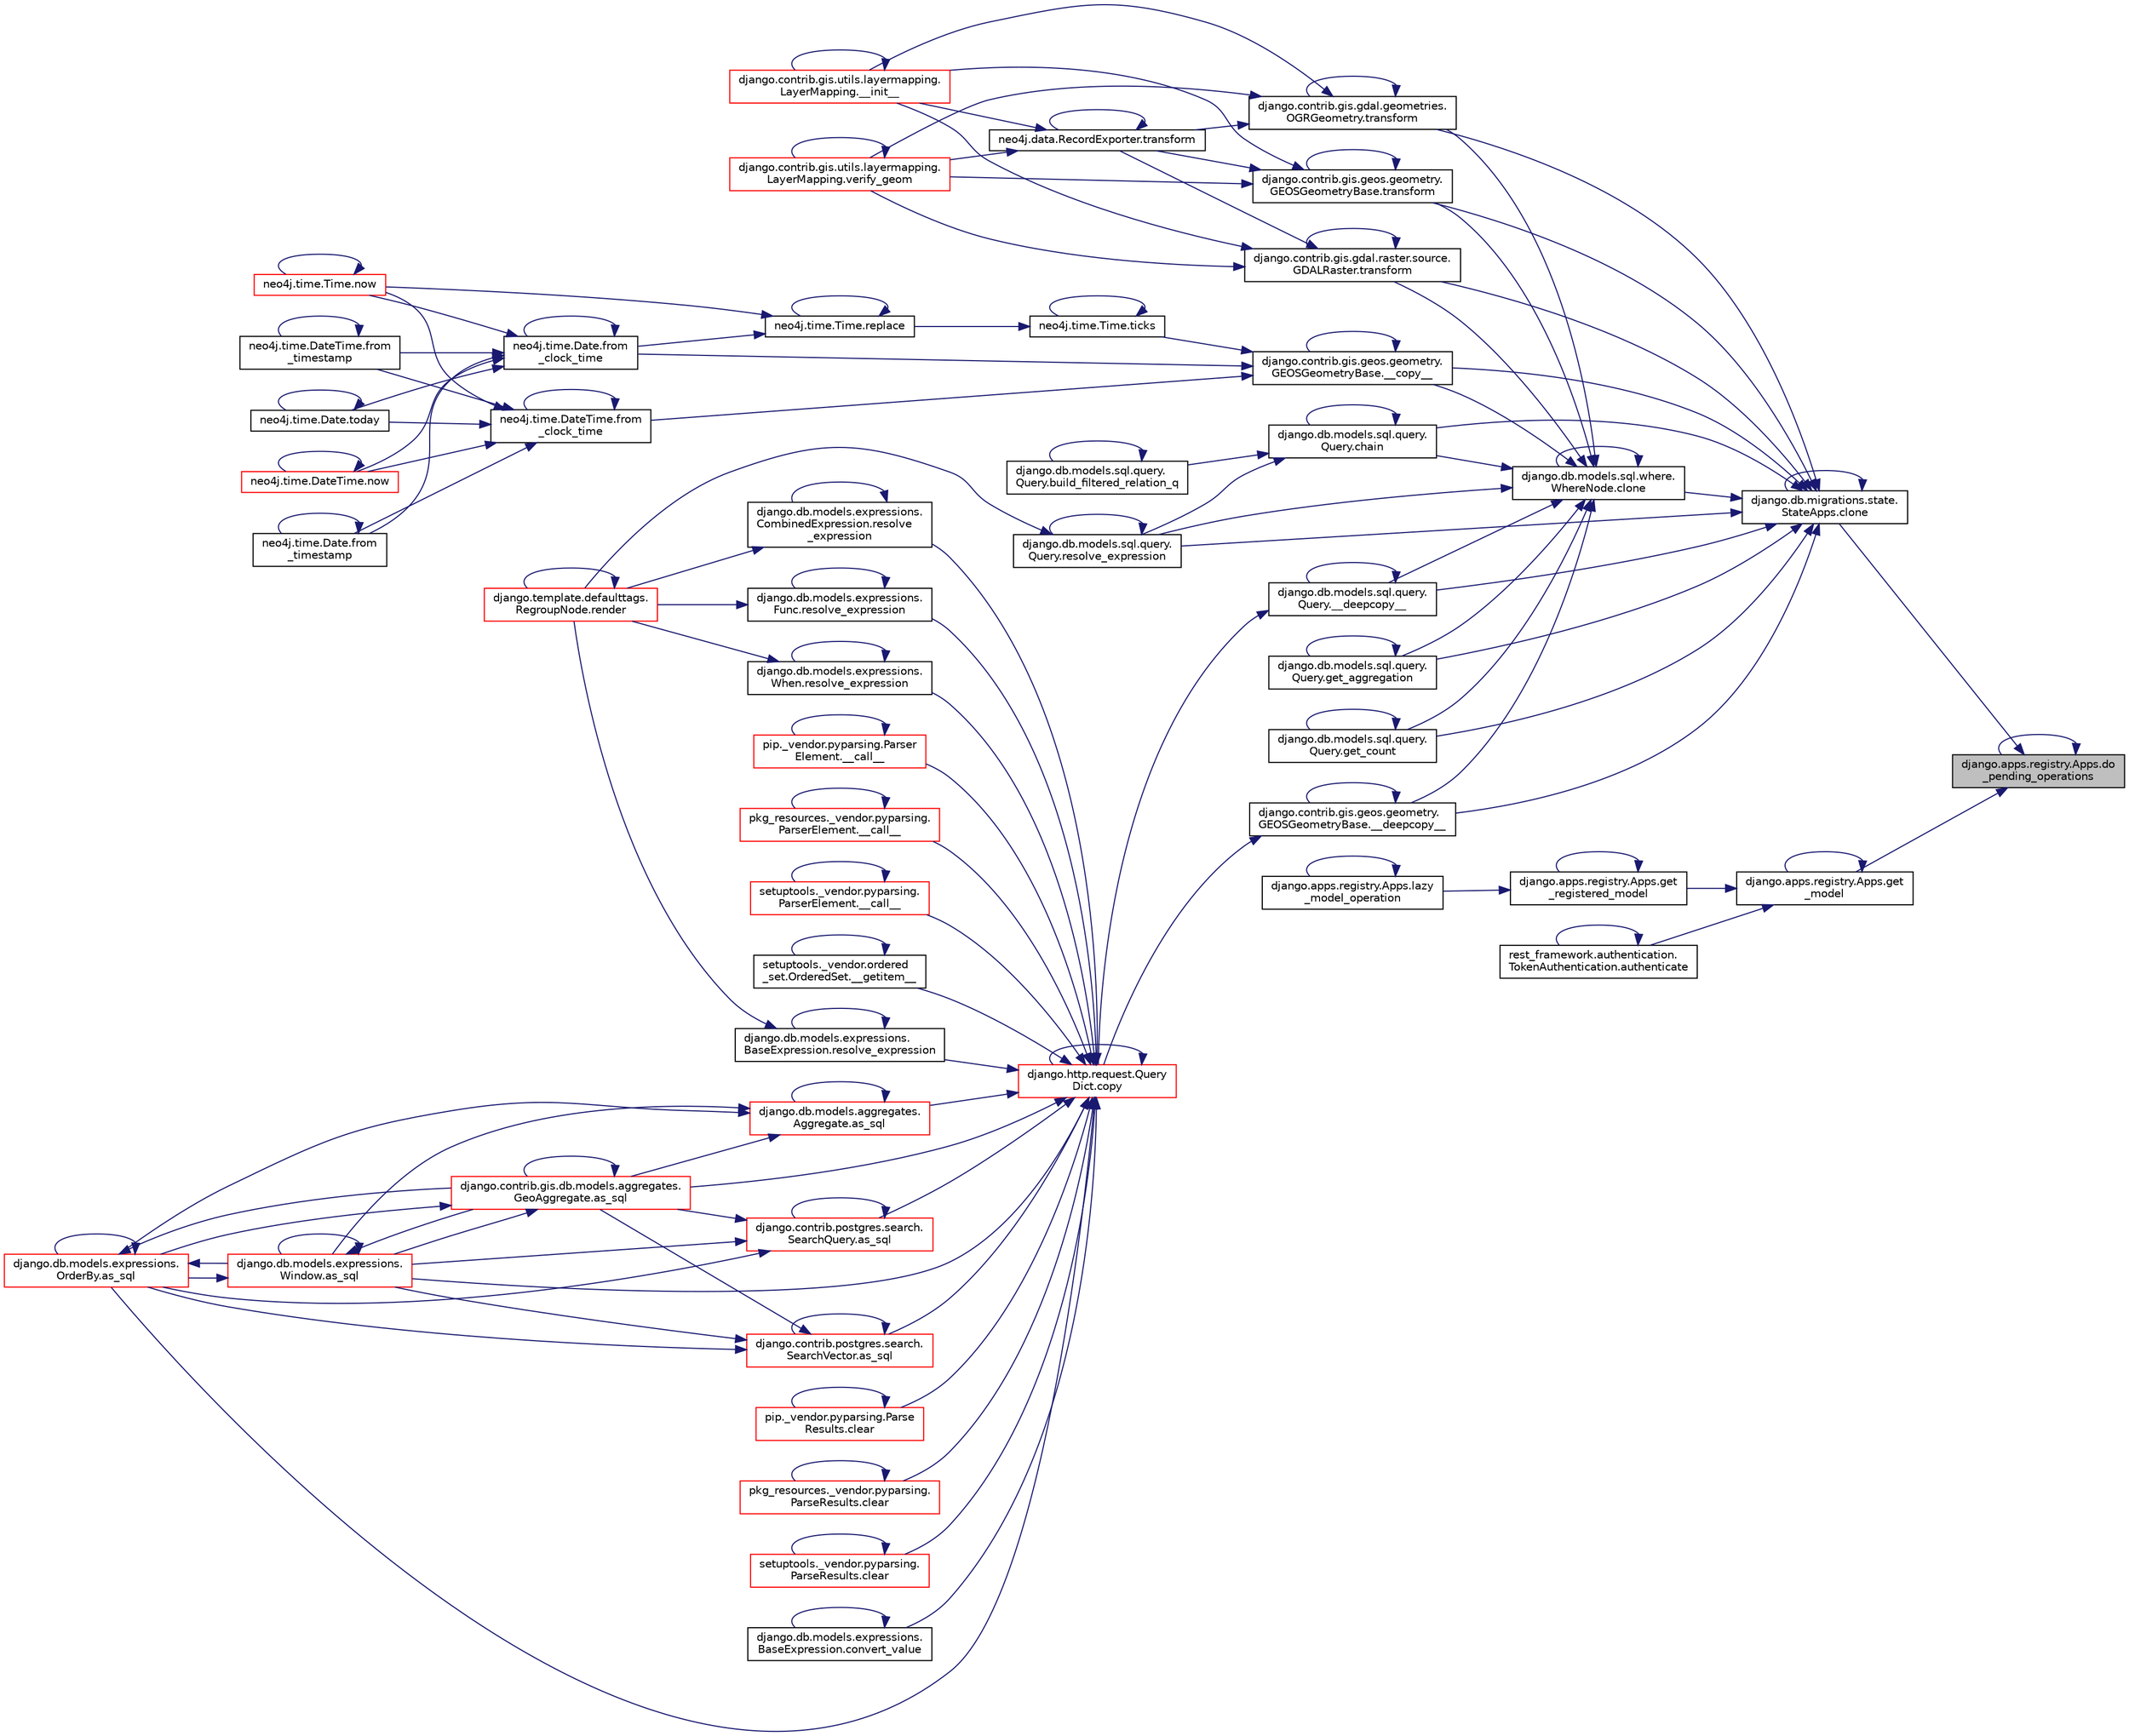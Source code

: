digraph "django.apps.registry.Apps.do_pending_operations"
{
 // LATEX_PDF_SIZE
  edge [fontname="Helvetica",fontsize="10",labelfontname="Helvetica",labelfontsize="10"];
  node [fontname="Helvetica",fontsize="10",shape=record];
  rankdir="RL";
  Node1 [label="django.apps.registry.Apps.do\l_pending_operations",height=0.2,width=0.4,color="black", fillcolor="grey75", style="filled", fontcolor="black",tooltip=" "];
  Node1 -> Node2 [dir="back",color="midnightblue",fontsize="10",style="solid",fontname="Helvetica"];
  Node2 [label="django.db.migrations.state.\lStateApps.clone",height=0.2,width=0.4,color="black", fillcolor="white", style="filled",URL="$d3/d9a/classdjango_1_1db_1_1migrations_1_1state_1_1_state_apps.html#a821944752bc7080daff8c38bb20e3943",tooltip=" "];
  Node2 -> Node3 [dir="back",color="midnightblue",fontsize="10",style="solid",fontname="Helvetica"];
  Node3 [label="django.contrib.gis.geos.geometry.\lGEOSGeometryBase.__copy__",height=0.2,width=0.4,color="black", fillcolor="white", style="filled",URL="$d0/d97/classdjango_1_1contrib_1_1gis_1_1geos_1_1geometry_1_1_g_e_o_s_geometry_base.html#ad0b8f9f034cdd53b3646bc83bebfee9d",tooltip=" "];
  Node3 -> Node3 [dir="back",color="midnightblue",fontsize="10",style="solid",fontname="Helvetica"];
  Node3 -> Node4 [dir="back",color="midnightblue",fontsize="10",style="solid",fontname="Helvetica"];
  Node4 [label="neo4j.time.Date.from\l_clock_time",height=0.2,width=0.4,color="black", fillcolor="white", style="filled",URL="$d1/d6f/classneo4j_1_1time_1_1_date.html#a6e815a48a02a3f3d230e95d923cfb43b",tooltip=" "];
  Node4 -> Node4 [dir="back",color="midnightblue",fontsize="10",style="solid",fontname="Helvetica"];
  Node4 -> Node5 [dir="back",color="midnightblue",fontsize="10",style="solid",fontname="Helvetica"];
  Node5 [label="neo4j.time.Date.from\l_timestamp",height=0.2,width=0.4,color="black", fillcolor="white", style="filled",URL="$d1/d6f/classneo4j_1_1time_1_1_date.html#ad58021fec6b36c49f254926089415622",tooltip=" "];
  Node5 -> Node5 [dir="back",color="midnightblue",fontsize="10",style="solid",fontname="Helvetica"];
  Node4 -> Node6 [dir="back",color="midnightblue",fontsize="10",style="solid",fontname="Helvetica"];
  Node6 [label="neo4j.time.DateTime.from\l_timestamp",height=0.2,width=0.4,color="black", fillcolor="white", style="filled",URL="$d4/dcd/classneo4j_1_1time_1_1_date_time.html#a4d4684a2c591eafc581a2fda9ce123c9",tooltip=" "];
  Node6 -> Node6 [dir="back",color="midnightblue",fontsize="10",style="solid",fontname="Helvetica"];
  Node4 -> Node7 [dir="back",color="midnightblue",fontsize="10",style="solid",fontname="Helvetica"];
  Node7 [label="neo4j.time.Time.now",height=0.2,width=0.4,color="red", fillcolor="white", style="filled",URL="$db/d2a/classneo4j_1_1time_1_1_time.html#af50231a17a30a4c4cee2fcad3c023f46",tooltip=" "];
  Node7 -> Node7 [dir="back",color="midnightblue",fontsize="10",style="solid",fontname="Helvetica"];
  Node4 -> Node403 [dir="back",color="midnightblue",fontsize="10",style="solid",fontname="Helvetica"];
  Node403 [label="neo4j.time.DateTime.now",height=0.2,width=0.4,color="red", fillcolor="white", style="filled",URL="$d4/dcd/classneo4j_1_1time_1_1_date_time.html#a2b498ad246b4e6ad2238a68ad375ce34",tooltip=" "];
  Node403 -> Node403 [dir="back",color="midnightblue",fontsize="10",style="solid",fontname="Helvetica"];
  Node4 -> Node404 [dir="back",color="midnightblue",fontsize="10",style="solid",fontname="Helvetica"];
  Node404 [label="neo4j.time.Date.today",height=0.2,width=0.4,color="black", fillcolor="white", style="filled",URL="$d1/d6f/classneo4j_1_1time_1_1_date.html#a9f063ca6ba2a1f9c67cb16ee405d8c93",tooltip=" "];
  Node404 -> Node404 [dir="back",color="midnightblue",fontsize="10",style="solid",fontname="Helvetica"];
  Node3 -> Node402 [dir="back",color="midnightblue",fontsize="10",style="solid",fontname="Helvetica"];
  Node402 [label="neo4j.time.DateTime.from\l_clock_time",height=0.2,width=0.4,color="black", fillcolor="white", style="filled",URL="$d4/dcd/classneo4j_1_1time_1_1_date_time.html#a12a2d4d1586b225b0a6156d4e6d4cc0c",tooltip=" "];
  Node402 -> Node402 [dir="back",color="midnightblue",fontsize="10",style="solid",fontname="Helvetica"];
  Node402 -> Node5 [dir="back",color="midnightblue",fontsize="10",style="solid",fontname="Helvetica"];
  Node402 -> Node6 [dir="back",color="midnightblue",fontsize="10",style="solid",fontname="Helvetica"];
  Node402 -> Node7 [dir="back",color="midnightblue",fontsize="10",style="solid",fontname="Helvetica"];
  Node402 -> Node403 [dir="back",color="midnightblue",fontsize="10",style="solid",fontname="Helvetica"];
  Node402 -> Node404 [dir="back",color="midnightblue",fontsize="10",style="solid",fontname="Helvetica"];
  Node3 -> Node455 [dir="back",color="midnightblue",fontsize="10",style="solid",fontname="Helvetica"];
  Node455 [label="neo4j.time.Time.ticks",height=0.2,width=0.4,color="black", fillcolor="white", style="filled",URL="$db/d2a/classneo4j_1_1time_1_1_time.html#af3cbc3ab118ea3f7c8aaee2cc13a89e1",tooltip=" "];
  Node455 -> Node456 [dir="back",color="midnightblue",fontsize="10",style="solid",fontname="Helvetica"];
  Node456 [label="neo4j.time.Time.replace",height=0.2,width=0.4,color="black", fillcolor="white", style="filled",URL="$db/d2a/classneo4j_1_1time_1_1_time.html#a5460a840afb4c8da3de9bb82646b9c28",tooltip=" "];
  Node456 -> Node4 [dir="back",color="midnightblue",fontsize="10",style="solid",fontname="Helvetica"];
  Node456 -> Node7 [dir="back",color="midnightblue",fontsize="10",style="solid",fontname="Helvetica"];
  Node456 -> Node456 [dir="back",color="midnightblue",fontsize="10",style="solid",fontname="Helvetica"];
  Node455 -> Node455 [dir="back",color="midnightblue",fontsize="10",style="solid",fontname="Helvetica"];
  Node2 -> Node261 [dir="back",color="midnightblue",fontsize="10",style="solid",fontname="Helvetica"];
  Node261 [label="django.db.models.sql.query.\lQuery.__deepcopy__",height=0.2,width=0.4,color="black", fillcolor="white", style="filled",URL="$d6/d30/classdjango_1_1db_1_1models_1_1sql_1_1query_1_1_query.html#a47d0b39c5cf5d7f03c4ce7f394792e9e",tooltip=" "];
  Node261 -> Node261 [dir="back",color="midnightblue",fontsize="10",style="solid",fontname="Helvetica"];
  Node261 -> Node262 [dir="back",color="midnightblue",fontsize="10",style="solid",fontname="Helvetica"];
  Node262 [label="django.http.request.Query\lDict.copy",height=0.2,width=0.4,color="red", fillcolor="white", style="filled",URL="$d3/dd6/classdjango_1_1http_1_1request_1_1_query_dict.html#ae0e3cea351ea34f0e9139f73870da81e",tooltip=" "];
  Node262 -> Node12 [dir="back",color="midnightblue",fontsize="10",style="solid",fontname="Helvetica"];
  Node12 [label="pip._vendor.pyparsing.Parser\lElement.__call__",height=0.2,width=0.4,color="red", fillcolor="white", style="filled",URL="$df/d7f/classpip_1_1__vendor_1_1pyparsing_1_1_parser_element.html#ae345dfb10ea6a1e9c77120e86129ab16",tooltip=" "];
  Node12 -> Node12 [dir="back",color="midnightblue",fontsize="10",style="solid",fontname="Helvetica"];
  Node262 -> Node15 [dir="back",color="midnightblue",fontsize="10",style="solid",fontname="Helvetica"];
  Node15 [label="pkg_resources._vendor.pyparsing.\lParserElement.__call__",height=0.2,width=0.4,color="red", fillcolor="white", style="filled",URL="$de/df0/classpkg__resources_1_1__vendor_1_1pyparsing_1_1_parser_element.html#a43d9a7e720d29a80c49f63998712c9a5",tooltip=" "];
  Node15 -> Node15 [dir="back",color="midnightblue",fontsize="10",style="solid",fontname="Helvetica"];
  Node262 -> Node16 [dir="back",color="midnightblue",fontsize="10",style="solid",fontname="Helvetica"];
  Node16 [label="setuptools._vendor.pyparsing.\lParserElement.__call__",height=0.2,width=0.4,color="red", fillcolor="white", style="filled",URL="$d9/d25/classsetuptools_1_1__vendor_1_1pyparsing_1_1_parser_element.html#a7f154aa4d9339f88d2306325bf99b953",tooltip=" "];
  Node16 -> Node16 [dir="back",color="midnightblue",fontsize="10",style="solid",fontname="Helvetica"];
  Node262 -> Node17 [dir="back",color="midnightblue",fontsize="10",style="solid",fontname="Helvetica"];
  Node17 [label="setuptools._vendor.ordered\l_set.OrderedSet.__getitem__",height=0.2,width=0.4,color="black", fillcolor="white", style="filled",URL="$d0/d40/classsetuptools_1_1__vendor_1_1ordered__set_1_1_ordered_set.html#afa5d263824cc35374a0cf762672f68ae",tooltip=" "];
  Node17 -> Node17 [dir="back",color="midnightblue",fontsize="10",style="solid",fontname="Helvetica"];
  Node262 -> Node18 [dir="back",color="midnightblue",fontsize="10",style="solid",fontname="Helvetica"];
  Node18 [label="django.db.models.aggregates.\lAggregate.as_sql",height=0.2,width=0.4,color="red", fillcolor="white", style="filled",URL="$d7/d0c/classdjango_1_1db_1_1models_1_1aggregates_1_1_aggregate.html#a86af10d7994d4f7a535cb7476201db71",tooltip=" "];
  Node18 -> Node18 [dir="back",color="midnightblue",fontsize="10",style="solid",fontname="Helvetica"];
  Node18 -> Node21 [dir="back",color="midnightblue",fontsize="10",style="solid",fontname="Helvetica"];
  Node21 [label="django.contrib.gis.db.models.aggregates.\lGeoAggregate.as_sql",height=0.2,width=0.4,color="red", fillcolor="white", style="filled",URL="$df/dbe/classdjango_1_1contrib_1_1gis_1_1db_1_1models_1_1aggregates_1_1_geo_aggregate.html#a129bfb83cb8d965d40be63e974594fa7",tooltip=" "];
  Node21 -> Node21 [dir="back",color="midnightblue",fontsize="10",style="solid",fontname="Helvetica"];
  Node21 -> Node22 [dir="back",color="midnightblue",fontsize="10",style="solid",fontname="Helvetica"];
  Node22 [label="django.db.models.expressions.\lWindow.as_sql",height=0.2,width=0.4,color="red", fillcolor="white", style="filled",URL="$d6/d1c/classdjango_1_1db_1_1models_1_1expressions_1_1_window.html#a2a81a422e2884ef2026394b0f83416dc",tooltip=" "];
  Node22 -> Node21 [dir="back",color="midnightblue",fontsize="10",style="solid",fontname="Helvetica"];
  Node22 -> Node22 [dir="back",color="midnightblue",fontsize="10",style="solid",fontname="Helvetica"];
  Node22 -> Node23 [dir="back",color="midnightblue",fontsize="10",style="solid",fontname="Helvetica"];
  Node23 [label="django.db.models.expressions.\lOrderBy.as_sql",height=0.2,width=0.4,color="red", fillcolor="white", style="filled",URL="$da/d4d/classdjango_1_1db_1_1models_1_1expressions_1_1_order_by.html#a343064ad7cfdac310e95fd997ee6d4cc",tooltip=" "];
  Node23 -> Node21 [dir="back",color="midnightblue",fontsize="10",style="solid",fontname="Helvetica"];
  Node23 -> Node22 [dir="back",color="midnightblue",fontsize="10",style="solid",fontname="Helvetica"];
  Node23 -> Node23 [dir="back",color="midnightblue",fontsize="10",style="solid",fontname="Helvetica"];
  Node21 -> Node23 [dir="back",color="midnightblue",fontsize="10",style="solid",fontname="Helvetica"];
  Node18 -> Node22 [dir="back",color="midnightblue",fontsize="10",style="solid",fontname="Helvetica"];
  Node18 -> Node23 [dir="back",color="midnightblue",fontsize="10",style="solid",fontname="Helvetica"];
  Node262 -> Node21 [dir="back",color="midnightblue",fontsize="10",style="solid",fontname="Helvetica"];
  Node262 -> Node32 [dir="back",color="midnightblue",fontsize="10",style="solid",fontname="Helvetica"];
  Node32 [label="django.contrib.postgres.search.\lSearchVector.as_sql",height=0.2,width=0.4,color="red", fillcolor="white", style="filled",URL="$d3/d9b/classdjango_1_1contrib_1_1postgres_1_1search_1_1_search_vector.html#a20b770d5d88a5d8d2c6b3f60feb66e07",tooltip=" "];
  Node32 -> Node21 [dir="back",color="midnightblue",fontsize="10",style="solid",fontname="Helvetica"];
  Node32 -> Node32 [dir="back",color="midnightblue",fontsize="10",style="solid",fontname="Helvetica"];
  Node32 -> Node22 [dir="back",color="midnightblue",fontsize="10",style="solid",fontname="Helvetica"];
  Node32 -> Node23 [dir="back",color="midnightblue",fontsize="10",style="solid",fontname="Helvetica"];
  Node262 -> Node33 [dir="back",color="midnightblue",fontsize="10",style="solid",fontname="Helvetica"];
  Node33 [label="django.contrib.postgres.search.\lSearchQuery.as_sql",height=0.2,width=0.4,color="red", fillcolor="white", style="filled",URL="$d4/d5f/classdjango_1_1contrib_1_1postgres_1_1search_1_1_search_query.html#a08057a93d8da31c23329543b1d429539",tooltip=" "];
  Node33 -> Node21 [dir="back",color="midnightblue",fontsize="10",style="solid",fontname="Helvetica"];
  Node33 -> Node33 [dir="back",color="midnightblue",fontsize="10",style="solid",fontname="Helvetica"];
  Node33 -> Node22 [dir="back",color="midnightblue",fontsize="10",style="solid",fontname="Helvetica"];
  Node33 -> Node23 [dir="back",color="midnightblue",fontsize="10",style="solid",fontname="Helvetica"];
  Node262 -> Node22 [dir="back",color="midnightblue",fontsize="10",style="solid",fontname="Helvetica"];
  Node262 -> Node23 [dir="back",color="midnightblue",fontsize="10",style="solid",fontname="Helvetica"];
  Node262 -> Node34 [dir="back",color="midnightblue",fontsize="10",style="solid",fontname="Helvetica"];
  Node34 [label="pip._vendor.pyparsing.Parse\lResults.clear",height=0.2,width=0.4,color="red", fillcolor="white", style="filled",URL="$d3/d5b/classpip_1_1__vendor_1_1pyparsing_1_1_parse_results.html#ab6e049e34b90004c1d59069da7a5cc08",tooltip=" "];
  Node34 -> Node34 [dir="back",color="midnightblue",fontsize="10",style="solid",fontname="Helvetica"];
  Node262 -> Node75 [dir="back",color="midnightblue",fontsize="10",style="solid",fontname="Helvetica"];
  Node75 [label="pkg_resources._vendor.pyparsing.\lParseResults.clear",height=0.2,width=0.4,color="red", fillcolor="white", style="filled",URL="$d3/d93/classpkg__resources_1_1__vendor_1_1pyparsing_1_1_parse_results.html#a14a75f633961fdc58d077c5d26635038",tooltip=" "];
  Node75 -> Node75 [dir="back",color="midnightblue",fontsize="10",style="solid",fontname="Helvetica"];
  Node262 -> Node263 [dir="back",color="midnightblue",fontsize="10",style="solid",fontname="Helvetica"];
  Node263 [label="setuptools._vendor.pyparsing.\lParseResults.clear",height=0.2,width=0.4,color="red", fillcolor="white", style="filled",URL="$df/d77/classsetuptools_1_1__vendor_1_1pyparsing_1_1_parse_results.html#a2683a26b96b087edaec172f6f837058b",tooltip=" "];
  Node263 -> Node263 [dir="back",color="midnightblue",fontsize="10",style="solid",fontname="Helvetica"];
  Node262 -> Node268 [dir="back",color="midnightblue",fontsize="10",style="solid",fontname="Helvetica"];
  Node268 [label="django.db.models.expressions.\lBaseExpression.convert_value",height=0.2,width=0.4,color="black", fillcolor="white", style="filled",URL="$de/d6b/classdjango_1_1db_1_1models_1_1expressions_1_1_base_expression.html#a17a709653d93ba657fb2ed791346e38f",tooltip=" "];
  Node268 -> Node268 [dir="back",color="midnightblue",fontsize="10",style="solid",fontname="Helvetica"];
  Node262 -> Node262 [dir="back",color="midnightblue",fontsize="10",style="solid",fontname="Helvetica"];
  Node262 -> Node269 [dir="back",color="midnightblue",fontsize="10",style="solid",fontname="Helvetica"];
  Node269 [label="django.db.models.expressions.\lBaseExpression.resolve_expression",height=0.2,width=0.4,color="black", fillcolor="white", style="filled",URL="$de/d6b/classdjango_1_1db_1_1models_1_1expressions_1_1_base_expression.html#aa13750acce26e49830dd7f797f938bdc",tooltip=" "];
  Node269 -> Node29 [dir="back",color="midnightblue",fontsize="10",style="solid",fontname="Helvetica"];
  Node29 [label="django.template.defaulttags.\lRegroupNode.render",height=0.2,width=0.4,color="red", fillcolor="white", style="filled",URL="$da/d86/classdjango_1_1template_1_1defaulttags_1_1_regroup_node.html#a301b8a2fd8a69d413de73aa3065f73c6",tooltip=" "];
  Node29 -> Node29 [dir="back",color="midnightblue",fontsize="10",style="solid",fontname="Helvetica"];
  Node269 -> Node269 [dir="back",color="midnightblue",fontsize="10",style="solid",fontname="Helvetica"];
  Node262 -> Node270 [dir="back",color="midnightblue",fontsize="10",style="solid",fontname="Helvetica"];
  Node270 [label="django.db.models.expressions.\lCombinedExpression.resolve\l_expression",height=0.2,width=0.4,color="black", fillcolor="white", style="filled",URL="$dc/d12/classdjango_1_1db_1_1models_1_1expressions_1_1_combined_expression.html#a48f503b2ffb0cf67a3064f0cfab1f191",tooltip=" "];
  Node270 -> Node29 [dir="back",color="midnightblue",fontsize="10",style="solid",fontname="Helvetica"];
  Node270 -> Node270 [dir="back",color="midnightblue",fontsize="10",style="solid",fontname="Helvetica"];
  Node262 -> Node271 [dir="back",color="midnightblue",fontsize="10",style="solid",fontname="Helvetica"];
  Node271 [label="django.db.models.expressions.\lFunc.resolve_expression",height=0.2,width=0.4,color="black", fillcolor="white", style="filled",URL="$d8/d57/classdjango_1_1db_1_1models_1_1expressions_1_1_func.html#ad831ab3b8c4ec8e2c9ea0353d6790d38",tooltip=" "];
  Node271 -> Node29 [dir="back",color="midnightblue",fontsize="10",style="solid",fontname="Helvetica"];
  Node271 -> Node271 [dir="back",color="midnightblue",fontsize="10",style="solid",fontname="Helvetica"];
  Node262 -> Node272 [dir="back",color="midnightblue",fontsize="10",style="solid",fontname="Helvetica"];
  Node272 [label="django.db.models.expressions.\lWhen.resolve_expression",height=0.2,width=0.4,color="black", fillcolor="white", style="filled",URL="$d6/dd5/classdjango_1_1db_1_1models_1_1expressions_1_1_when.html#a0a28feb711df427e6c0eae219e5b5981",tooltip=" "];
  Node272 -> Node29 [dir="back",color="midnightblue",fontsize="10",style="solid",fontname="Helvetica"];
  Node272 -> Node272 [dir="back",color="midnightblue",fontsize="10",style="solid",fontname="Helvetica"];
  Node2 -> Node278 [dir="back",color="midnightblue",fontsize="10",style="solid",fontname="Helvetica"];
  Node278 [label="django.contrib.gis.geos.geometry.\lGEOSGeometryBase.__deepcopy__",height=0.2,width=0.4,color="black", fillcolor="white", style="filled",URL="$d0/d97/classdjango_1_1contrib_1_1gis_1_1geos_1_1geometry_1_1_g_e_o_s_geometry_base.html#abd885baf64b30178d1b8fc440359bd52",tooltip=" "];
  Node278 -> Node278 [dir="back",color="midnightblue",fontsize="10",style="solid",fontname="Helvetica"];
  Node278 -> Node262 [dir="back",color="midnightblue",fontsize="10",style="solid",fontname="Helvetica"];
  Node2 -> Node279 [dir="back",color="midnightblue",fontsize="10",style="solid",fontname="Helvetica"];
  Node279 [label="django.db.models.sql.query.\lQuery.chain",height=0.2,width=0.4,color="black", fillcolor="white", style="filled",URL="$d6/d30/classdjango_1_1db_1_1models_1_1sql_1_1query_1_1_query.html#a37be68b6aa70388830ba40dcf69226e0",tooltip=" "];
  Node279 -> Node280 [dir="back",color="midnightblue",fontsize="10",style="solid",fontname="Helvetica"];
  Node280 [label="django.db.models.sql.query.\lQuery.build_filtered_relation_q",height=0.2,width=0.4,color="black", fillcolor="white", style="filled",URL="$d6/d30/classdjango_1_1db_1_1models_1_1sql_1_1query_1_1_query.html#afd6c427661ede42224226b8ba1c4d667",tooltip=" "];
  Node280 -> Node280 [dir="back",color="midnightblue",fontsize="10",style="solid",fontname="Helvetica"];
  Node279 -> Node279 [dir="back",color="midnightblue",fontsize="10",style="solid",fontname="Helvetica"];
  Node279 -> Node281 [dir="back",color="midnightblue",fontsize="10",style="solid",fontname="Helvetica"];
  Node281 [label="django.db.models.sql.query.\lQuery.resolve_expression",height=0.2,width=0.4,color="black", fillcolor="white", style="filled",URL="$d6/d30/classdjango_1_1db_1_1models_1_1sql_1_1query_1_1_query.html#a9e8ca457b39c8f73a40d5ab53980fe1b",tooltip=" "];
  Node281 -> Node29 [dir="back",color="midnightblue",fontsize="10",style="solid",fontname="Helvetica"];
  Node281 -> Node281 [dir="back",color="midnightblue",fontsize="10",style="solid",fontname="Helvetica"];
  Node2 -> Node2 [dir="back",color="midnightblue",fontsize="10",style="solid",fontname="Helvetica"];
  Node2 -> Node282 [dir="back",color="midnightblue",fontsize="10",style="solid",fontname="Helvetica"];
  Node282 [label="django.db.models.sql.where.\lWhereNode.clone",height=0.2,width=0.4,color="black", fillcolor="white", style="filled",URL="$db/da3/classdjango_1_1db_1_1models_1_1sql_1_1where_1_1_where_node.html#aa169773c5fb2dda662bec5946ed79263",tooltip=" "];
  Node282 -> Node3 [dir="back",color="midnightblue",fontsize="10",style="solid",fontname="Helvetica"];
  Node282 -> Node261 [dir="back",color="midnightblue",fontsize="10",style="solid",fontname="Helvetica"];
  Node282 -> Node278 [dir="back",color="midnightblue",fontsize="10",style="solid",fontname="Helvetica"];
  Node282 -> Node279 [dir="back",color="midnightblue",fontsize="10",style="solid",fontname="Helvetica"];
  Node282 -> Node282 [dir="back",color="midnightblue",fontsize="10",style="solid",fontname="Helvetica"];
  Node282 -> Node283 [dir="back",color="midnightblue",fontsize="10",style="solid",fontname="Helvetica"];
  Node283 [label="django.db.models.sql.query.\lQuery.get_aggregation",height=0.2,width=0.4,color="black", fillcolor="white", style="filled",URL="$d6/d30/classdjango_1_1db_1_1models_1_1sql_1_1query_1_1_query.html#ab4d610fd0c5584b3a54114136328c7f2",tooltip=" "];
  Node283 -> Node283 [dir="back",color="midnightblue",fontsize="10",style="solid",fontname="Helvetica"];
  Node282 -> Node284 [dir="back",color="midnightblue",fontsize="10",style="solid",fontname="Helvetica"];
  Node284 [label="django.db.models.sql.query.\lQuery.get_count",height=0.2,width=0.4,color="black", fillcolor="white", style="filled",URL="$d6/d30/classdjango_1_1db_1_1models_1_1sql_1_1query_1_1_query.html#ac79609ff8cae523450ee522120f71f02",tooltip=" "];
  Node284 -> Node284 [dir="back",color="midnightblue",fontsize="10",style="solid",fontname="Helvetica"];
  Node282 -> Node281 [dir="back",color="midnightblue",fontsize="10",style="solid",fontname="Helvetica"];
  Node282 -> Node285 [dir="back",color="midnightblue",fontsize="10",style="solid",fontname="Helvetica"];
  Node285 [label="django.contrib.gis.gdal.geometries.\lOGRGeometry.transform",height=0.2,width=0.4,color="black", fillcolor="white", style="filled",URL="$dd/d78/classdjango_1_1contrib_1_1gis_1_1gdal_1_1geometries_1_1_o_g_r_geometry.html#a226a7d57d4415577e5134c074054bc99",tooltip=" "];
  Node285 -> Node286 [dir="back",color="midnightblue",fontsize="10",style="solid",fontname="Helvetica"];
  Node286 [label="django.contrib.gis.utils.layermapping.\lLayerMapping.__init__",height=0.2,width=0.4,color="red", fillcolor="white", style="filled",URL="$d5/d90/classdjango_1_1contrib_1_1gis_1_1utils_1_1layermapping_1_1_layer_mapping.html#a441abbcdca471c0850e042f57479dcf7",tooltip=" "];
  Node286 -> Node286 [dir="back",color="midnightblue",fontsize="10",style="solid",fontname="Helvetica"];
  Node285 -> Node285 [dir="back",color="midnightblue",fontsize="10",style="solid",fontname="Helvetica"];
  Node285 -> Node287 [dir="back",color="midnightblue",fontsize="10",style="solid",fontname="Helvetica"];
  Node287 [label="neo4j.data.RecordExporter.transform",height=0.2,width=0.4,color="black", fillcolor="white", style="filled",URL="$d0/d43/classneo4j_1_1data_1_1_record_exporter.html#af57c6f246b7a8a74a10483e2b72d2324",tooltip=" "];
  Node287 -> Node286 [dir="back",color="midnightblue",fontsize="10",style="solid",fontname="Helvetica"];
  Node287 -> Node287 [dir="back",color="midnightblue",fontsize="10",style="solid",fontname="Helvetica"];
  Node287 -> Node288 [dir="back",color="midnightblue",fontsize="10",style="solid",fontname="Helvetica"];
  Node288 [label="django.contrib.gis.utils.layermapping.\lLayerMapping.verify_geom",height=0.2,width=0.4,color="red", fillcolor="white", style="filled",URL="$d5/d90/classdjango_1_1contrib_1_1gis_1_1utils_1_1layermapping_1_1_layer_mapping.html#a890f581dde917ba02fda1ab9f42132c7",tooltip=" "];
  Node288 -> Node288 [dir="back",color="midnightblue",fontsize="10",style="solid",fontname="Helvetica"];
  Node285 -> Node288 [dir="back",color="midnightblue",fontsize="10",style="solid",fontname="Helvetica"];
  Node282 -> Node291 [dir="back",color="midnightblue",fontsize="10",style="solid",fontname="Helvetica"];
  Node291 [label="django.contrib.gis.geos.geometry.\lGEOSGeometryBase.transform",height=0.2,width=0.4,color="black", fillcolor="white", style="filled",URL="$d0/d97/classdjango_1_1contrib_1_1gis_1_1geos_1_1geometry_1_1_g_e_o_s_geometry_base.html#ac923464876d4b3837fba9dd803901fd4",tooltip=" "];
  Node291 -> Node286 [dir="back",color="midnightblue",fontsize="10",style="solid",fontname="Helvetica"];
  Node291 -> Node291 [dir="back",color="midnightblue",fontsize="10",style="solid",fontname="Helvetica"];
  Node291 -> Node287 [dir="back",color="midnightblue",fontsize="10",style="solid",fontname="Helvetica"];
  Node291 -> Node288 [dir="back",color="midnightblue",fontsize="10",style="solid",fontname="Helvetica"];
  Node282 -> Node292 [dir="back",color="midnightblue",fontsize="10",style="solid",fontname="Helvetica"];
  Node292 [label="django.contrib.gis.gdal.raster.source.\lGDALRaster.transform",height=0.2,width=0.4,color="black", fillcolor="white", style="filled",URL="$db/dff/classdjango_1_1contrib_1_1gis_1_1gdal_1_1raster_1_1source_1_1_g_d_a_l_raster.html#af3ba81aa62a5cbe23044654c37dc4d7e",tooltip=" "];
  Node292 -> Node286 [dir="back",color="midnightblue",fontsize="10",style="solid",fontname="Helvetica"];
  Node292 -> Node292 [dir="back",color="midnightblue",fontsize="10",style="solid",fontname="Helvetica"];
  Node292 -> Node287 [dir="back",color="midnightblue",fontsize="10",style="solid",fontname="Helvetica"];
  Node292 -> Node288 [dir="back",color="midnightblue",fontsize="10",style="solid",fontname="Helvetica"];
  Node2 -> Node283 [dir="back",color="midnightblue",fontsize="10",style="solid",fontname="Helvetica"];
  Node2 -> Node284 [dir="back",color="midnightblue",fontsize="10",style="solid",fontname="Helvetica"];
  Node2 -> Node281 [dir="back",color="midnightblue",fontsize="10",style="solid",fontname="Helvetica"];
  Node2 -> Node285 [dir="back",color="midnightblue",fontsize="10",style="solid",fontname="Helvetica"];
  Node2 -> Node291 [dir="back",color="midnightblue",fontsize="10",style="solid",fontname="Helvetica"];
  Node2 -> Node292 [dir="back",color="midnightblue",fontsize="10",style="solid",fontname="Helvetica"];
  Node1 -> Node1 [dir="back",color="midnightblue",fontsize="10",style="solid",fontname="Helvetica"];
  Node1 -> Node210 [dir="back",color="midnightblue",fontsize="10",style="solid",fontname="Helvetica"];
  Node210 [label="django.apps.registry.Apps.get\l_model",height=0.2,width=0.4,color="black", fillcolor="white", style="filled",URL="$d8/d34/classdjango_1_1apps_1_1registry_1_1_apps.html#a1722738559e3037cf8a08593373b8722",tooltip=" "];
  Node210 -> Node211 [dir="back",color="midnightblue",fontsize="10",style="solid",fontname="Helvetica"];
  Node211 [label="rest_framework.authentication.\lTokenAuthentication.authenticate",height=0.2,width=0.4,color="black", fillcolor="white", style="filled",URL="$da/de0/classrest__framework_1_1authentication_1_1_token_authentication.html#abaddfb7a6b89aa80146a5ed744cd30bc",tooltip=" "];
  Node211 -> Node211 [dir="back",color="midnightblue",fontsize="10",style="solid",fontname="Helvetica"];
  Node210 -> Node210 [dir="back",color="midnightblue",fontsize="10",style="solid",fontname="Helvetica"];
  Node210 -> Node212 [dir="back",color="midnightblue",fontsize="10",style="solid",fontname="Helvetica"];
  Node212 [label="django.apps.registry.Apps.get\l_registered_model",height=0.2,width=0.4,color="black", fillcolor="white", style="filled",URL="$d8/d34/classdjango_1_1apps_1_1registry_1_1_apps.html#a1f7538579bf34258180bf6ec39e3ad40",tooltip=" "];
  Node212 -> Node212 [dir="back",color="midnightblue",fontsize="10",style="solid",fontname="Helvetica"];
  Node212 -> Node213 [dir="back",color="midnightblue",fontsize="10",style="solid",fontname="Helvetica"];
  Node213 [label="django.apps.registry.Apps.lazy\l_model_operation",height=0.2,width=0.4,color="black", fillcolor="white", style="filled",URL="$d8/d34/classdjango_1_1apps_1_1registry_1_1_apps.html#a6f34f88f9f02ba23cea53e793ae3c89c",tooltip=" "];
  Node213 -> Node213 [dir="back",color="midnightblue",fontsize="10",style="solid",fontname="Helvetica"];
}
